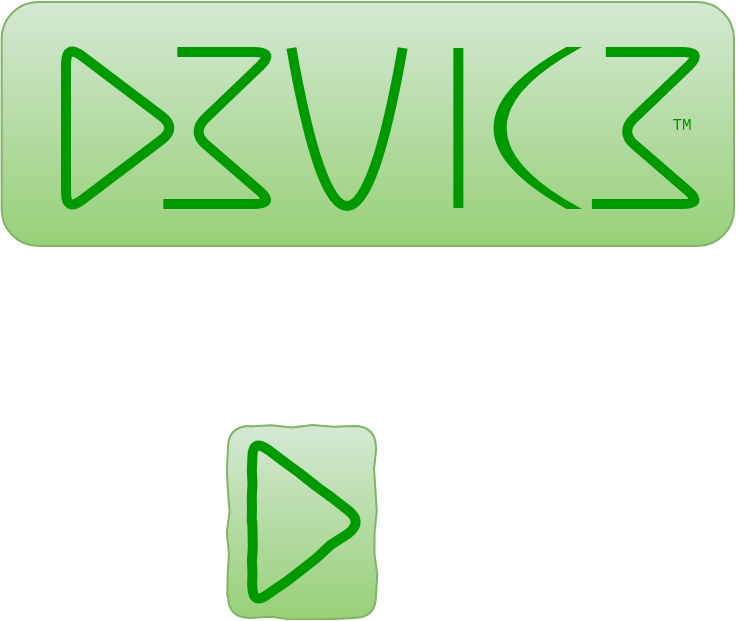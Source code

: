 <mxfile version="13.1.9" type="github">
  <diagram id="W21kjCjBcw54PkJHCKSu" name="Page-1">
    <mxGraphModel dx="1420" dy="807" grid="0" gridSize="10" guides="1" tooltips="1" connect="1" arrows="1" fold="1" page="1" pageScale="1" pageWidth="850" pageHeight="1100" math="0" shadow="0">
      <root>
        <mxCell id="0" />
        <mxCell id="1" parent="0" />
        <mxCell id="U6HVyg4jyfnwYGFgma0N-4" value="" style="rounded=1;whiteSpace=wrap;html=1;shadow=0;strokeWidth=1;fillColor=#d5e8d4;strokeColor=#82b366;gradientColor=#97d077;" parent="1" vertex="1">
          <mxGeometry x="207.83" y="97" width="366.17" height="122" as="geometry" />
        </mxCell>
        <mxCell id="tKD3vwLSFtcub1kZ8sqg-1" value="" style="triangle;whiteSpace=wrap;html=1;rounded=1;strokeColor=#009900;shadow=0;comic=0;strokeWidth=5;fillColor=none;" parent="1" vertex="1">
          <mxGeometry x="240" y="118" width="55.652" height="84" as="geometry" />
        </mxCell>
        <mxCell id="tKD3vwLSFtcub1kZ8sqg-4" value="" style="endArrow=none;html=1;curved=1;strokeColor=#009900;shadow=0;comic=0;strokeWidth=5;" parent="1" edge="1">
          <mxGeometry width="50" height="50" relative="1" as="geometry">
            <mxPoint x="352.696" y="120" as="sourcePoint" />
            <mxPoint x="408.348" y="120" as="targetPoint" />
            <Array as="points">
              <mxPoint x="380.522" y="278" />
            </Array>
          </mxGeometry>
        </mxCell>
        <mxCell id="tKD3vwLSFtcub1kZ8sqg-5" value="" style="endArrow=none;html=1;strokeWidth=5;fillColor=#d5e8d4;strokeColor=#009900;shadow=0;comic=0;" parent="1" edge="1">
          <mxGeometry width="50" height="50" relative="1" as="geometry">
            <mxPoint x="436.174" y="200" as="sourcePoint" />
            <mxPoint x="436.174" y="120" as="targetPoint" />
          </mxGeometry>
        </mxCell>
        <mxCell id="tKD3vwLSFtcub1kZ8sqg-7" value="" style="endArrow=none;html=1;strokeColor=#009900;shadow=0;comic=0;strokeWidth=5;" parent="1" edge="1">
          <mxGeometry width="50" height="50" relative="1" as="geometry">
            <mxPoint x="288.696" y="198" as="sourcePoint" />
            <mxPoint x="295.652" y="122" as="targetPoint" />
            <Array as="points">
              <mxPoint x="344.348" y="198" />
              <mxPoint x="302.609" y="162" />
              <mxPoint x="344.348" y="122" />
            </Array>
          </mxGeometry>
        </mxCell>
        <mxCell id="JPppOdnV444SuDeU7xFQ-1" value="" style="shape=dataStorage;whiteSpace=wrap;html=1;size=0.867;fillColor=#009900;strokeColor=#009900;shadow=0;" parent="1" vertex="1">
          <mxGeometry x="454.261" y="120" width="41.739" height="80" as="geometry" />
        </mxCell>
        <mxCell id="Hm2rXNlEBhApogHnTLwG-2" value="" style="endArrow=none;html=1;strokeColor=#009900;shadow=0;comic=0;strokeWidth=5;" parent="1" edge="1">
          <mxGeometry width="50" height="50" relative="1" as="geometry">
            <mxPoint x="502.957" y="198" as="sourcePoint" />
            <mxPoint x="509.913" y="122" as="targetPoint" />
            <Array as="points">
              <mxPoint x="558.609" y="198" />
              <mxPoint x="516.87" y="162" />
              <mxPoint x="558.609" y="122" />
            </Array>
          </mxGeometry>
        </mxCell>
        <mxCell id="Hm2rXNlEBhApogHnTLwG-4" value="&lt;font style=&quot;font-size: 8px&quot; face=&quot;Courier New&quot; color=&quot;#009900&quot;&gt;TM&lt;/font&gt;" style="text;html=1;strokeColor=none;fillColor=none;align=center;verticalAlign=middle;whiteSpace=wrap;rounded=0;shadow=1;fontFamily=Helvetica;" parent="1" vertex="1">
          <mxGeometry x="527.261" y="157" width="41.739" as="geometry" />
        </mxCell>
        <mxCell id="U6HVyg4jyfnwYGFgma0N-5" value="" style="rounded=1;whiteSpace=wrap;html=1;shadow=0;strokeWidth=1;fillColor=#d5e8d4;strokeColor=#82b366;gradientColor=#97d077;comic=1;" parent="1" vertex="1">
          <mxGeometry x="321" y="309" width="74" height="96" as="geometry" />
        </mxCell>
        <mxCell id="U6HVyg4jyfnwYGFgma0N-6" value="" style="triangle;whiteSpace=wrap;html=1;rounded=1;strokeColor=#009900;shadow=0;comic=1;strokeWidth=5;fillColor=none;" parent="1" vertex="1">
          <mxGeometry x="333.17" y="315" width="55.652" height="84" as="geometry" />
        </mxCell>
      </root>
    </mxGraphModel>
  </diagram>
</mxfile>
